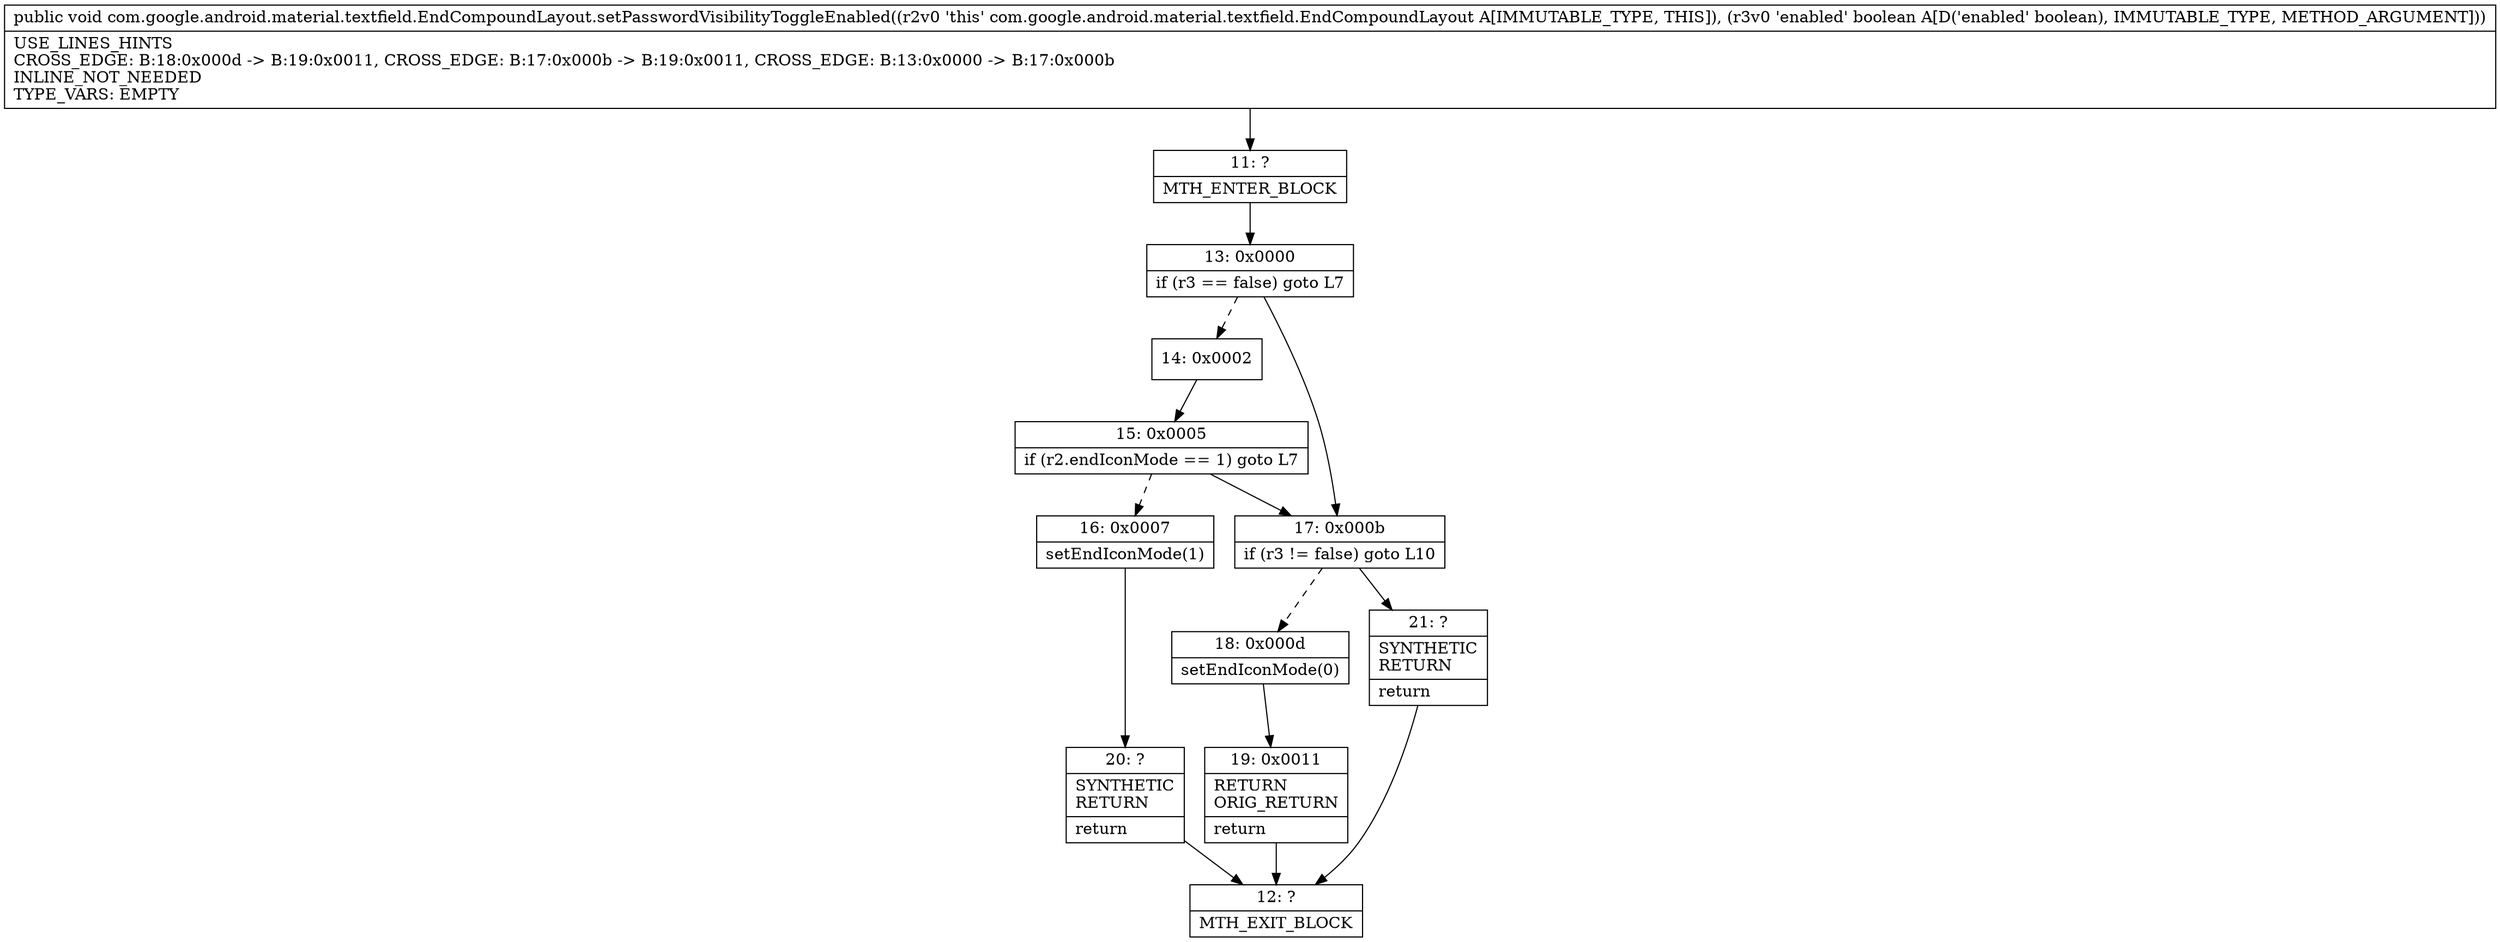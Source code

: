 digraph "CFG forcom.google.android.material.textfield.EndCompoundLayout.setPasswordVisibilityToggleEnabled(Z)V" {
Node_11 [shape=record,label="{11\:\ ?|MTH_ENTER_BLOCK\l}"];
Node_13 [shape=record,label="{13\:\ 0x0000|if (r3 == false) goto L7\l}"];
Node_14 [shape=record,label="{14\:\ 0x0002}"];
Node_15 [shape=record,label="{15\:\ 0x0005|if (r2.endIconMode == 1) goto L7\l}"];
Node_16 [shape=record,label="{16\:\ 0x0007|setEndIconMode(1)\l}"];
Node_20 [shape=record,label="{20\:\ ?|SYNTHETIC\lRETURN\l|return\l}"];
Node_12 [shape=record,label="{12\:\ ?|MTH_EXIT_BLOCK\l}"];
Node_17 [shape=record,label="{17\:\ 0x000b|if (r3 != false) goto L10\l}"];
Node_18 [shape=record,label="{18\:\ 0x000d|setEndIconMode(0)\l}"];
Node_19 [shape=record,label="{19\:\ 0x0011|RETURN\lORIG_RETURN\l|return\l}"];
Node_21 [shape=record,label="{21\:\ ?|SYNTHETIC\lRETURN\l|return\l}"];
MethodNode[shape=record,label="{public void com.google.android.material.textfield.EndCompoundLayout.setPasswordVisibilityToggleEnabled((r2v0 'this' com.google.android.material.textfield.EndCompoundLayout A[IMMUTABLE_TYPE, THIS]), (r3v0 'enabled' boolean A[D('enabled' boolean), IMMUTABLE_TYPE, METHOD_ARGUMENT]))  | USE_LINES_HINTS\lCROSS_EDGE: B:18:0x000d \-\> B:19:0x0011, CROSS_EDGE: B:17:0x000b \-\> B:19:0x0011, CROSS_EDGE: B:13:0x0000 \-\> B:17:0x000b\lINLINE_NOT_NEEDED\lTYPE_VARS: EMPTY\l}"];
MethodNode -> Node_11;Node_11 -> Node_13;
Node_13 -> Node_14[style=dashed];
Node_13 -> Node_17;
Node_14 -> Node_15;
Node_15 -> Node_16[style=dashed];
Node_15 -> Node_17;
Node_16 -> Node_20;
Node_20 -> Node_12;
Node_17 -> Node_18[style=dashed];
Node_17 -> Node_21;
Node_18 -> Node_19;
Node_19 -> Node_12;
Node_21 -> Node_12;
}

